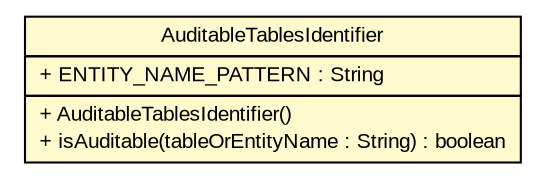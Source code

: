 #!/usr/local/bin/dot
#
# Class diagram 
# Generated by UMLGraph version R5_6 (http://www.umlgraph.org/)
#

digraph G {
	edge [fontname="arial",fontsize=10,labelfontname="arial",labelfontsize=10];
	node [fontname="arial",fontsize=10,shape=plaintext];
	nodesep=0.25;
	ranksep=0.5;
	// br.gov.to.sefaz.persistence.configuration.AuditableTablesIdentifier
	c6549 [label=<<table title="br.gov.to.sefaz.persistence.configuration.AuditableTablesIdentifier" border="0" cellborder="1" cellspacing="0" cellpadding="2" port="p" bgcolor="lemonChiffon" href="./AuditableTablesIdentifier.html">
		<tr><td><table border="0" cellspacing="0" cellpadding="1">
<tr><td align="center" balign="center"> AuditableTablesIdentifier </td></tr>
		</table></td></tr>
		<tr><td><table border="0" cellspacing="0" cellpadding="1">
<tr><td align="left" balign="left"> + ENTITY_NAME_PATTERN : String </td></tr>
		</table></td></tr>
		<tr><td><table border="0" cellspacing="0" cellpadding="1">
<tr><td align="left" balign="left"> + AuditableTablesIdentifier() </td></tr>
<tr><td align="left" balign="left"> + isAuditable(tableOrEntityName : String) : boolean </td></tr>
		</table></td></tr>
		</table>>, URL="./AuditableTablesIdentifier.html", fontname="arial", fontcolor="black", fontsize=10.0];
}

